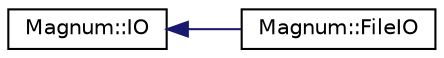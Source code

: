 digraph "圖形化之類別階層"
{
  edge [fontname="Helvetica",fontsize="10",labelfontname="Helvetica",labelfontsize="10"];
  node [fontname="Helvetica",fontsize="10",shape=record];
  rankdir="LR";
  Node1 [label="Magnum::IO",height=0.2,width=0.4,color="black", fillcolor="white", style="filled",URL="$class_magnum_1_1_i_o.html"];
  Node1 -> Node2 [dir="back",color="midnightblue",fontsize="10",style="solid",fontname="Helvetica"];
  Node2 [label="Magnum::FileIO",height=0.2,width=0.4,color="black", fillcolor="white", style="filled",URL="$class_magnum_1_1_file_i_o.html"];
}
